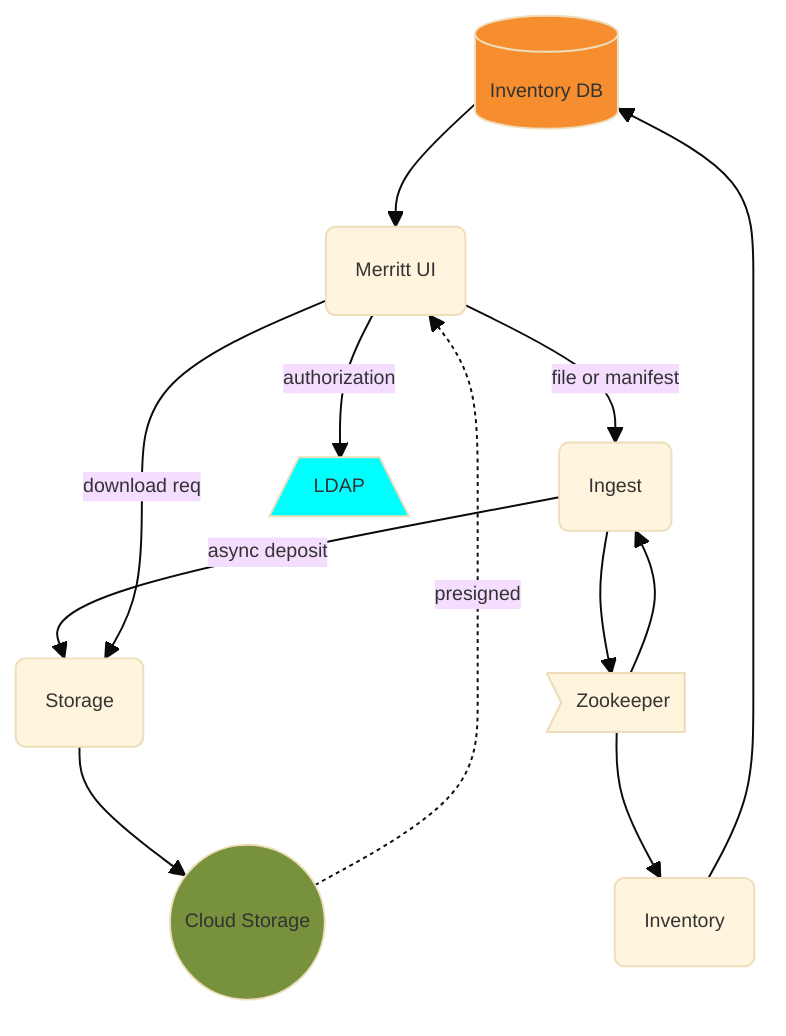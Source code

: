 %%{init: {'theme': 'base', 'themeVariables': { 'fontSize': '10px'}}}%%
graph TD
  RDS[(Inventory DB)]
  UI(Merritt UI)
  ING(Ingest)
  ST(Storage)
  INV(Inventory)
  CLOUD(("Cloud Storage"))
  LDAP[/LDAP\]
  ZOO>Zookeeper]

  RDS --> UI
  UI --> |file or manifest| ING
  UI --> |authorization| LDAP
  ING --> |"async deposit"| ST
  ING --> ZOO
  ZOO --> ING
  ZOO --> INV
  UI ---> |download req| ST
  INV --> RDS
  ST --> CLOUD
  CLOUD -.-> |presigned| UI

  style CLOUD fill:#77913C
  style RDS fill:#F68D2F
  style LDAP fill:cyan